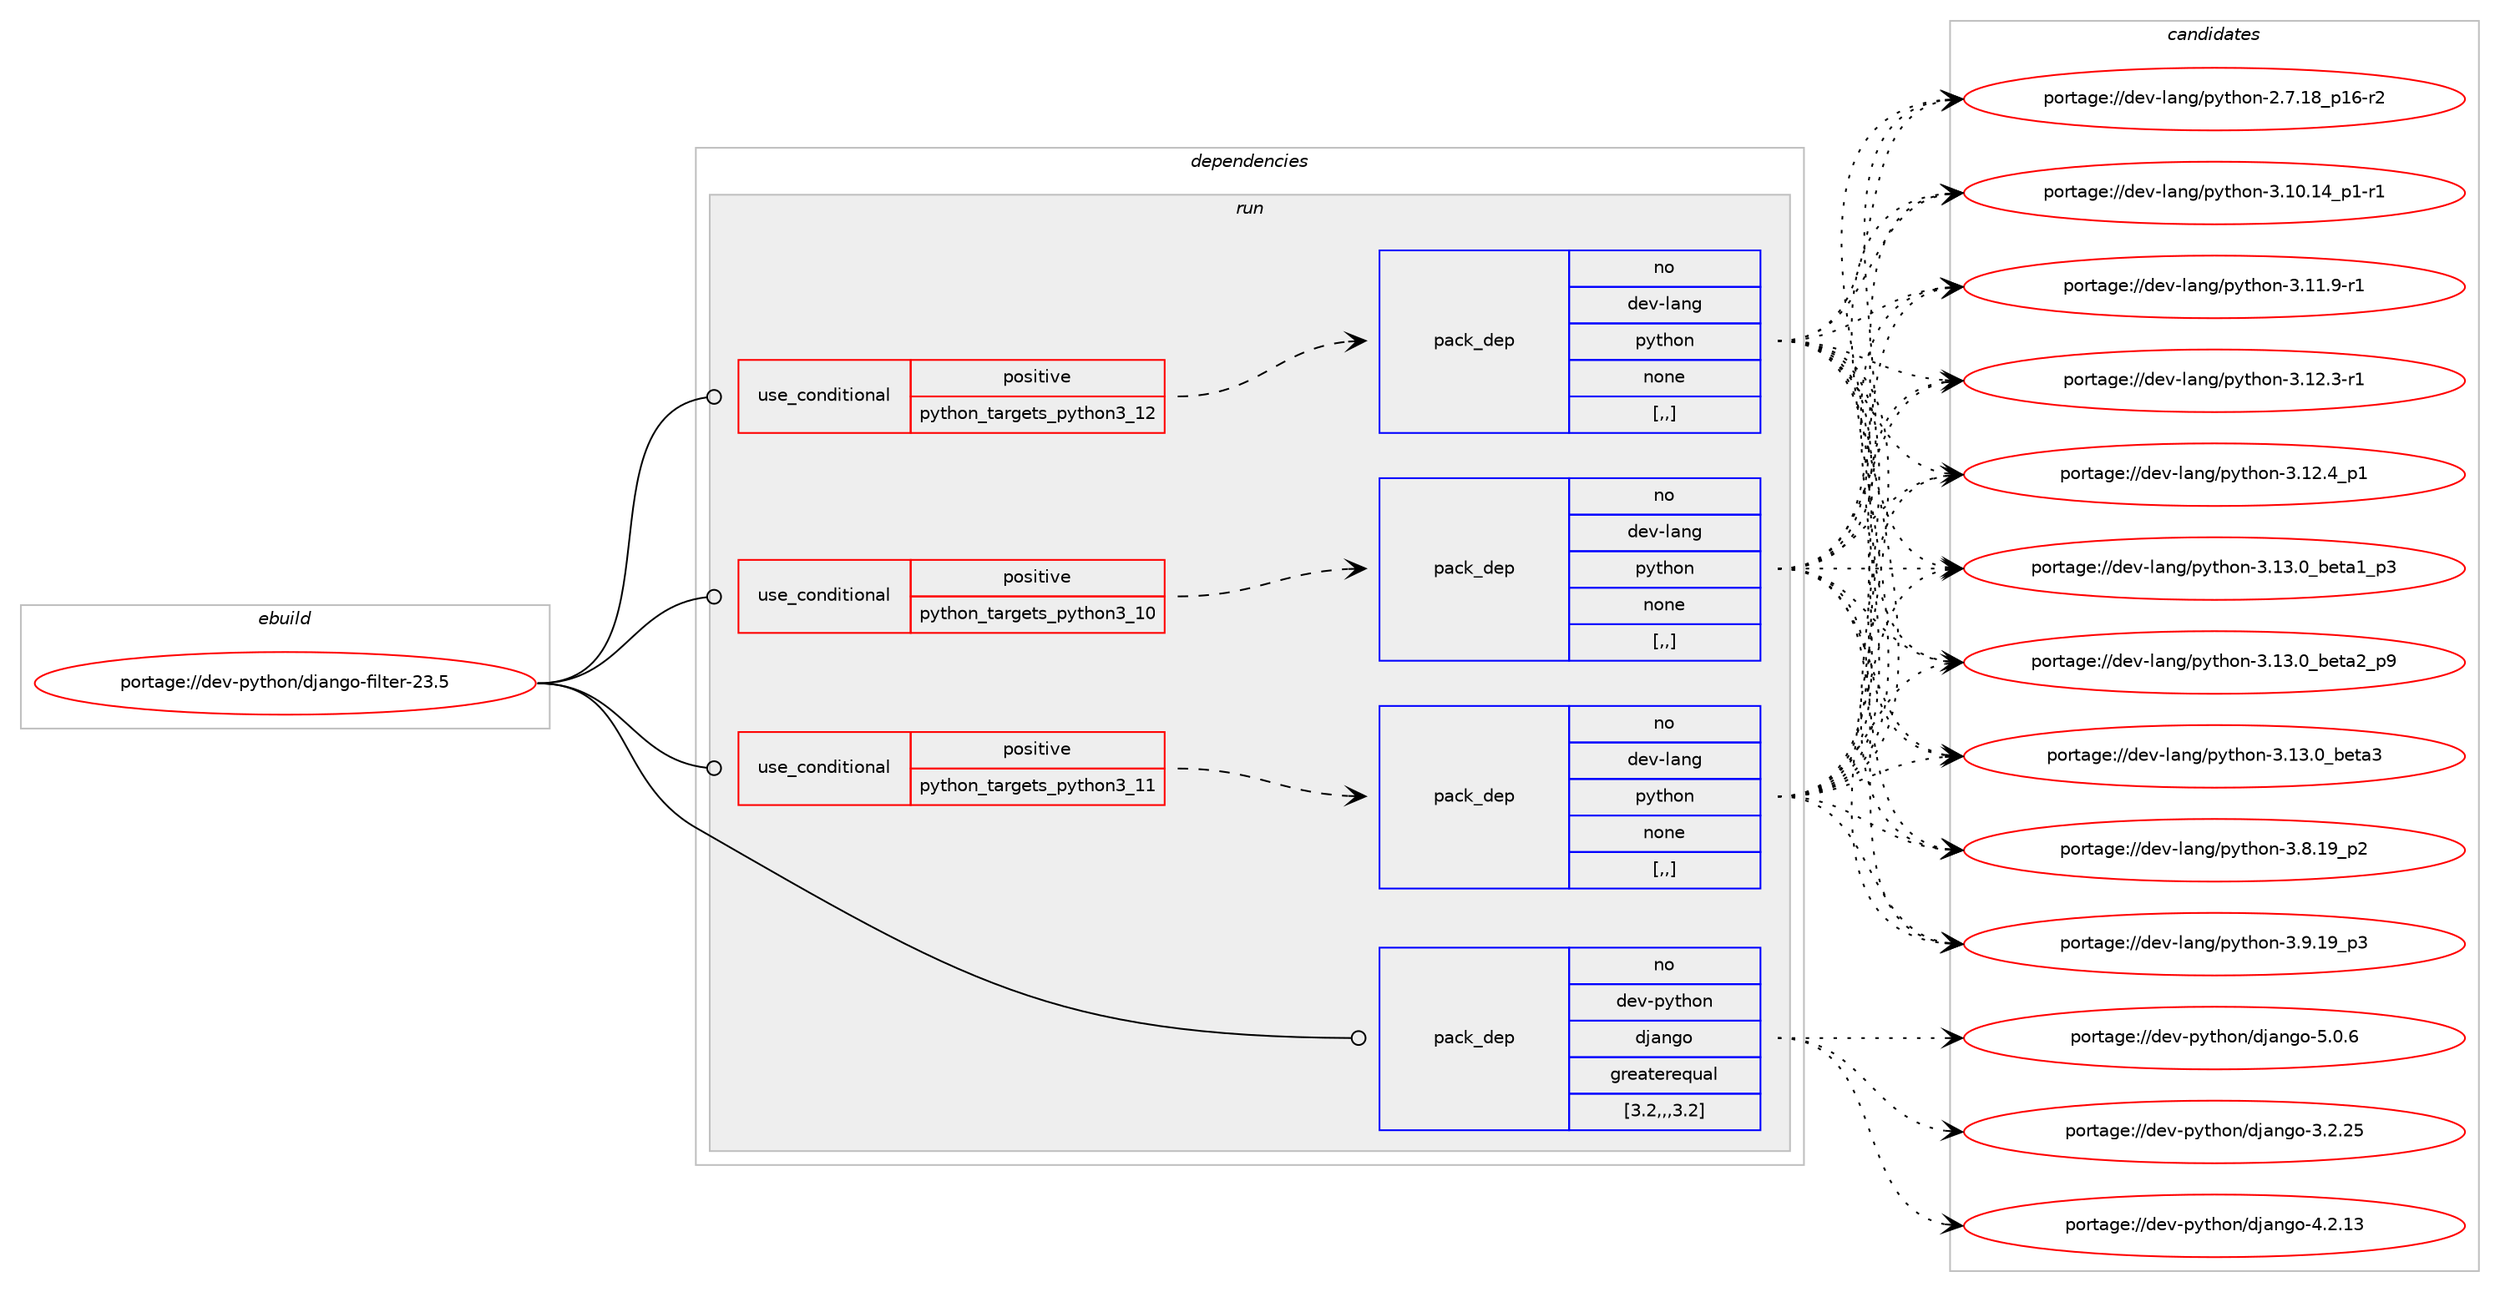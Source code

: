 digraph prolog {

# *************
# Graph options
# *************

newrank=true;
concentrate=true;
compound=true;
graph [rankdir=LR,fontname=Helvetica,fontsize=10,ranksep=1.5];#, ranksep=2.5, nodesep=0.2];
edge  [arrowhead=vee];
node  [fontname=Helvetica,fontsize=10];

# **********
# The ebuild
# **********

subgraph cluster_leftcol {
color=gray;
rank=same;
label=<<i>ebuild</i>>;
id [label="portage://dev-python/django-filter-23.5", color=red, width=4, href="../dev-python/django-filter-23.5.svg"];
}

# ****************
# The dependencies
# ****************

subgraph cluster_midcol {
color=gray;
label=<<i>dependencies</i>>;
subgraph cluster_compile {
fillcolor="#eeeeee";
style=filled;
label=<<i>compile</i>>;
}
subgraph cluster_compileandrun {
fillcolor="#eeeeee";
style=filled;
label=<<i>compile and run</i>>;
}
subgraph cluster_run {
fillcolor="#eeeeee";
style=filled;
label=<<i>run</i>>;
subgraph cond31418 {
dependency141904 [label=<<TABLE BORDER="0" CELLBORDER="1" CELLSPACING="0" CELLPADDING="4"><TR><TD ROWSPAN="3" CELLPADDING="10">use_conditional</TD></TR><TR><TD>positive</TD></TR><TR><TD>python_targets_python3_10</TD></TR></TABLE>>, shape=none, color=red];
subgraph pack109274 {
dependency141905 [label=<<TABLE BORDER="0" CELLBORDER="1" CELLSPACING="0" CELLPADDING="4" WIDTH="220"><TR><TD ROWSPAN="6" CELLPADDING="30">pack_dep</TD></TR><TR><TD WIDTH="110">no</TD></TR><TR><TD>dev-lang</TD></TR><TR><TD>python</TD></TR><TR><TD>none</TD></TR><TR><TD>[,,]</TD></TR></TABLE>>, shape=none, color=blue];
}
dependency141904:e -> dependency141905:w [weight=20,style="dashed",arrowhead="vee"];
}
id:e -> dependency141904:w [weight=20,style="solid",arrowhead="odot"];
subgraph cond31419 {
dependency141906 [label=<<TABLE BORDER="0" CELLBORDER="1" CELLSPACING="0" CELLPADDING="4"><TR><TD ROWSPAN="3" CELLPADDING="10">use_conditional</TD></TR><TR><TD>positive</TD></TR><TR><TD>python_targets_python3_11</TD></TR></TABLE>>, shape=none, color=red];
subgraph pack109275 {
dependency141907 [label=<<TABLE BORDER="0" CELLBORDER="1" CELLSPACING="0" CELLPADDING="4" WIDTH="220"><TR><TD ROWSPAN="6" CELLPADDING="30">pack_dep</TD></TR><TR><TD WIDTH="110">no</TD></TR><TR><TD>dev-lang</TD></TR><TR><TD>python</TD></TR><TR><TD>none</TD></TR><TR><TD>[,,]</TD></TR></TABLE>>, shape=none, color=blue];
}
dependency141906:e -> dependency141907:w [weight=20,style="dashed",arrowhead="vee"];
}
id:e -> dependency141906:w [weight=20,style="solid",arrowhead="odot"];
subgraph cond31420 {
dependency141908 [label=<<TABLE BORDER="0" CELLBORDER="1" CELLSPACING="0" CELLPADDING="4"><TR><TD ROWSPAN="3" CELLPADDING="10">use_conditional</TD></TR><TR><TD>positive</TD></TR><TR><TD>python_targets_python3_12</TD></TR></TABLE>>, shape=none, color=red];
subgraph pack109276 {
dependency141909 [label=<<TABLE BORDER="0" CELLBORDER="1" CELLSPACING="0" CELLPADDING="4" WIDTH="220"><TR><TD ROWSPAN="6" CELLPADDING="30">pack_dep</TD></TR><TR><TD WIDTH="110">no</TD></TR><TR><TD>dev-lang</TD></TR><TR><TD>python</TD></TR><TR><TD>none</TD></TR><TR><TD>[,,]</TD></TR></TABLE>>, shape=none, color=blue];
}
dependency141908:e -> dependency141909:w [weight=20,style="dashed",arrowhead="vee"];
}
id:e -> dependency141908:w [weight=20,style="solid",arrowhead="odot"];
subgraph pack109277 {
dependency141910 [label=<<TABLE BORDER="0" CELLBORDER="1" CELLSPACING="0" CELLPADDING="4" WIDTH="220"><TR><TD ROWSPAN="6" CELLPADDING="30">pack_dep</TD></TR><TR><TD WIDTH="110">no</TD></TR><TR><TD>dev-python</TD></TR><TR><TD>django</TD></TR><TR><TD>greaterequal</TD></TR><TR><TD>[3.2,,,3.2]</TD></TR></TABLE>>, shape=none, color=blue];
}
id:e -> dependency141910:w [weight=20,style="solid",arrowhead="odot"];
}
}

# **************
# The candidates
# **************

subgraph cluster_choices {
rank=same;
color=gray;
label=<<i>candidates</i>>;

subgraph choice109274 {
color=black;
nodesep=1;
choice100101118451089711010347112121116104111110455046554649569511249544511450 [label="portage://dev-lang/python-2.7.18_p16-r2", color=red, width=4,href="../dev-lang/python-2.7.18_p16-r2.svg"];
choice100101118451089711010347112121116104111110455146494846495295112494511449 [label="portage://dev-lang/python-3.10.14_p1-r1", color=red, width=4,href="../dev-lang/python-3.10.14_p1-r1.svg"];
choice100101118451089711010347112121116104111110455146494946574511449 [label="portage://dev-lang/python-3.11.9-r1", color=red, width=4,href="../dev-lang/python-3.11.9-r1.svg"];
choice100101118451089711010347112121116104111110455146495046514511449 [label="portage://dev-lang/python-3.12.3-r1", color=red, width=4,href="../dev-lang/python-3.12.3-r1.svg"];
choice100101118451089711010347112121116104111110455146495046529511249 [label="portage://dev-lang/python-3.12.4_p1", color=red, width=4,href="../dev-lang/python-3.12.4_p1.svg"];
choice10010111845108971101034711212111610411111045514649514648959810111697499511251 [label="portage://dev-lang/python-3.13.0_beta1_p3", color=red, width=4,href="../dev-lang/python-3.13.0_beta1_p3.svg"];
choice10010111845108971101034711212111610411111045514649514648959810111697509511257 [label="portage://dev-lang/python-3.13.0_beta2_p9", color=red, width=4,href="../dev-lang/python-3.13.0_beta2_p9.svg"];
choice1001011184510897110103471121211161041111104551464951464895981011169751 [label="portage://dev-lang/python-3.13.0_beta3", color=red, width=4,href="../dev-lang/python-3.13.0_beta3.svg"];
choice100101118451089711010347112121116104111110455146564649579511250 [label="portage://dev-lang/python-3.8.19_p2", color=red, width=4,href="../dev-lang/python-3.8.19_p2.svg"];
choice100101118451089711010347112121116104111110455146574649579511251 [label="portage://dev-lang/python-3.9.19_p3", color=red, width=4,href="../dev-lang/python-3.9.19_p3.svg"];
dependency141905:e -> choice100101118451089711010347112121116104111110455046554649569511249544511450:w [style=dotted,weight="100"];
dependency141905:e -> choice100101118451089711010347112121116104111110455146494846495295112494511449:w [style=dotted,weight="100"];
dependency141905:e -> choice100101118451089711010347112121116104111110455146494946574511449:w [style=dotted,weight="100"];
dependency141905:e -> choice100101118451089711010347112121116104111110455146495046514511449:w [style=dotted,weight="100"];
dependency141905:e -> choice100101118451089711010347112121116104111110455146495046529511249:w [style=dotted,weight="100"];
dependency141905:e -> choice10010111845108971101034711212111610411111045514649514648959810111697499511251:w [style=dotted,weight="100"];
dependency141905:e -> choice10010111845108971101034711212111610411111045514649514648959810111697509511257:w [style=dotted,weight="100"];
dependency141905:e -> choice1001011184510897110103471121211161041111104551464951464895981011169751:w [style=dotted,weight="100"];
dependency141905:e -> choice100101118451089711010347112121116104111110455146564649579511250:w [style=dotted,weight="100"];
dependency141905:e -> choice100101118451089711010347112121116104111110455146574649579511251:w [style=dotted,weight="100"];
}
subgraph choice109275 {
color=black;
nodesep=1;
choice100101118451089711010347112121116104111110455046554649569511249544511450 [label="portage://dev-lang/python-2.7.18_p16-r2", color=red, width=4,href="../dev-lang/python-2.7.18_p16-r2.svg"];
choice100101118451089711010347112121116104111110455146494846495295112494511449 [label="portage://dev-lang/python-3.10.14_p1-r1", color=red, width=4,href="../dev-lang/python-3.10.14_p1-r1.svg"];
choice100101118451089711010347112121116104111110455146494946574511449 [label="portage://dev-lang/python-3.11.9-r1", color=red, width=4,href="../dev-lang/python-3.11.9-r1.svg"];
choice100101118451089711010347112121116104111110455146495046514511449 [label="portage://dev-lang/python-3.12.3-r1", color=red, width=4,href="../dev-lang/python-3.12.3-r1.svg"];
choice100101118451089711010347112121116104111110455146495046529511249 [label="portage://dev-lang/python-3.12.4_p1", color=red, width=4,href="../dev-lang/python-3.12.4_p1.svg"];
choice10010111845108971101034711212111610411111045514649514648959810111697499511251 [label="portage://dev-lang/python-3.13.0_beta1_p3", color=red, width=4,href="../dev-lang/python-3.13.0_beta1_p3.svg"];
choice10010111845108971101034711212111610411111045514649514648959810111697509511257 [label="portage://dev-lang/python-3.13.0_beta2_p9", color=red, width=4,href="../dev-lang/python-3.13.0_beta2_p9.svg"];
choice1001011184510897110103471121211161041111104551464951464895981011169751 [label="portage://dev-lang/python-3.13.0_beta3", color=red, width=4,href="../dev-lang/python-3.13.0_beta3.svg"];
choice100101118451089711010347112121116104111110455146564649579511250 [label="portage://dev-lang/python-3.8.19_p2", color=red, width=4,href="../dev-lang/python-3.8.19_p2.svg"];
choice100101118451089711010347112121116104111110455146574649579511251 [label="portage://dev-lang/python-3.9.19_p3", color=red, width=4,href="../dev-lang/python-3.9.19_p3.svg"];
dependency141907:e -> choice100101118451089711010347112121116104111110455046554649569511249544511450:w [style=dotted,weight="100"];
dependency141907:e -> choice100101118451089711010347112121116104111110455146494846495295112494511449:w [style=dotted,weight="100"];
dependency141907:e -> choice100101118451089711010347112121116104111110455146494946574511449:w [style=dotted,weight="100"];
dependency141907:e -> choice100101118451089711010347112121116104111110455146495046514511449:w [style=dotted,weight="100"];
dependency141907:e -> choice100101118451089711010347112121116104111110455146495046529511249:w [style=dotted,weight="100"];
dependency141907:e -> choice10010111845108971101034711212111610411111045514649514648959810111697499511251:w [style=dotted,weight="100"];
dependency141907:e -> choice10010111845108971101034711212111610411111045514649514648959810111697509511257:w [style=dotted,weight="100"];
dependency141907:e -> choice1001011184510897110103471121211161041111104551464951464895981011169751:w [style=dotted,weight="100"];
dependency141907:e -> choice100101118451089711010347112121116104111110455146564649579511250:w [style=dotted,weight="100"];
dependency141907:e -> choice100101118451089711010347112121116104111110455146574649579511251:w [style=dotted,weight="100"];
}
subgraph choice109276 {
color=black;
nodesep=1;
choice100101118451089711010347112121116104111110455046554649569511249544511450 [label="portage://dev-lang/python-2.7.18_p16-r2", color=red, width=4,href="../dev-lang/python-2.7.18_p16-r2.svg"];
choice100101118451089711010347112121116104111110455146494846495295112494511449 [label="portage://dev-lang/python-3.10.14_p1-r1", color=red, width=4,href="../dev-lang/python-3.10.14_p1-r1.svg"];
choice100101118451089711010347112121116104111110455146494946574511449 [label="portage://dev-lang/python-3.11.9-r1", color=red, width=4,href="../dev-lang/python-3.11.9-r1.svg"];
choice100101118451089711010347112121116104111110455146495046514511449 [label="portage://dev-lang/python-3.12.3-r1", color=red, width=4,href="../dev-lang/python-3.12.3-r1.svg"];
choice100101118451089711010347112121116104111110455146495046529511249 [label="portage://dev-lang/python-3.12.4_p1", color=red, width=4,href="../dev-lang/python-3.12.4_p1.svg"];
choice10010111845108971101034711212111610411111045514649514648959810111697499511251 [label="portage://dev-lang/python-3.13.0_beta1_p3", color=red, width=4,href="../dev-lang/python-3.13.0_beta1_p3.svg"];
choice10010111845108971101034711212111610411111045514649514648959810111697509511257 [label="portage://dev-lang/python-3.13.0_beta2_p9", color=red, width=4,href="../dev-lang/python-3.13.0_beta2_p9.svg"];
choice1001011184510897110103471121211161041111104551464951464895981011169751 [label="portage://dev-lang/python-3.13.0_beta3", color=red, width=4,href="../dev-lang/python-3.13.0_beta3.svg"];
choice100101118451089711010347112121116104111110455146564649579511250 [label="portage://dev-lang/python-3.8.19_p2", color=red, width=4,href="../dev-lang/python-3.8.19_p2.svg"];
choice100101118451089711010347112121116104111110455146574649579511251 [label="portage://dev-lang/python-3.9.19_p3", color=red, width=4,href="../dev-lang/python-3.9.19_p3.svg"];
dependency141909:e -> choice100101118451089711010347112121116104111110455046554649569511249544511450:w [style=dotted,weight="100"];
dependency141909:e -> choice100101118451089711010347112121116104111110455146494846495295112494511449:w [style=dotted,weight="100"];
dependency141909:e -> choice100101118451089711010347112121116104111110455146494946574511449:w [style=dotted,weight="100"];
dependency141909:e -> choice100101118451089711010347112121116104111110455146495046514511449:w [style=dotted,weight="100"];
dependency141909:e -> choice100101118451089711010347112121116104111110455146495046529511249:w [style=dotted,weight="100"];
dependency141909:e -> choice10010111845108971101034711212111610411111045514649514648959810111697499511251:w [style=dotted,weight="100"];
dependency141909:e -> choice10010111845108971101034711212111610411111045514649514648959810111697509511257:w [style=dotted,weight="100"];
dependency141909:e -> choice1001011184510897110103471121211161041111104551464951464895981011169751:w [style=dotted,weight="100"];
dependency141909:e -> choice100101118451089711010347112121116104111110455146564649579511250:w [style=dotted,weight="100"];
dependency141909:e -> choice100101118451089711010347112121116104111110455146574649579511251:w [style=dotted,weight="100"];
}
subgraph choice109277 {
color=black;
nodesep=1;
choice10010111845112121116104111110471001069711010311145514650465053 [label="portage://dev-python/django-3.2.25", color=red, width=4,href="../dev-python/django-3.2.25.svg"];
choice10010111845112121116104111110471001069711010311145524650464951 [label="portage://dev-python/django-4.2.13", color=red, width=4,href="../dev-python/django-4.2.13.svg"];
choice100101118451121211161041111104710010697110103111455346484654 [label="portage://dev-python/django-5.0.6", color=red, width=4,href="../dev-python/django-5.0.6.svg"];
dependency141910:e -> choice10010111845112121116104111110471001069711010311145514650465053:w [style=dotted,weight="100"];
dependency141910:e -> choice10010111845112121116104111110471001069711010311145524650464951:w [style=dotted,weight="100"];
dependency141910:e -> choice100101118451121211161041111104710010697110103111455346484654:w [style=dotted,weight="100"];
}
}

}
